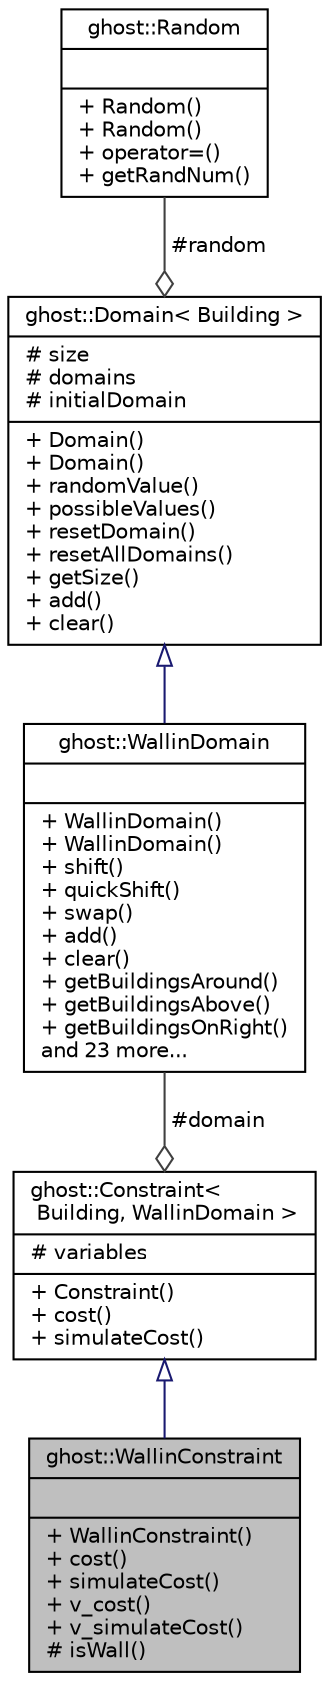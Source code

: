 digraph "ghost::WallinConstraint"
{
  edge [fontname="Helvetica",fontsize="10",labelfontname="Helvetica",labelfontsize="10"];
  node [fontname="Helvetica",fontsize="10",shape=record];
  Node1 [label="{ghost::WallinConstraint\n||+ WallinConstraint()\l+ cost()\l+ simulateCost()\l+ v_cost()\l+ v_simulateCost()\l# isWall()\l}",height=0.2,width=0.4,color="black", fillcolor="grey75", style="filled" fontcolor="black"];
  Node2 -> Node1 [dir="back",color="midnightblue",fontsize="10",style="solid",arrowtail="onormal",fontname="Helvetica"];
  Node2 [label="{ghost::Constraint\<\l Building, WallinDomain \>\n|# variables\l|+ Constraint()\l+ cost()\l+ simulateCost()\l}",height=0.2,width=0.4,color="black", fillcolor="white", style="filled",URL="$classghost_1_1Constraint.html"];
  Node3 -> Node2 [color="grey25",fontsize="10",style="solid",label=" #domain" ,arrowhead="odiamond",fontname="Helvetica"];
  Node3 [label="{ghost::WallinDomain\n||+ WallinDomain()\l+ WallinDomain()\l+ shift()\l+ quickShift()\l+ swap()\l+ add()\l+ clear()\l+ getBuildingsAround()\l+ getBuildingsAbove()\l+ getBuildingsOnRight()\land 23 more...\l}",height=0.2,width=0.4,color="black", fillcolor="white", style="filled",URL="$classghost_1_1WallinDomain.html"];
  Node4 -> Node3 [dir="back",color="midnightblue",fontsize="10",style="solid",arrowtail="onormal",fontname="Helvetica"];
  Node4 [label="{ghost::Domain\< Building \>\n|# size\l# domains\l# initialDomain\l|+ Domain()\l+ Domain()\l+ randomValue()\l+ possibleValues()\l+ resetDomain()\l+ resetAllDomains()\l+ getSize()\l+ add()\l+ clear()\l}",height=0.2,width=0.4,color="black", fillcolor="white", style="filled",URL="$classghost_1_1Domain.html"];
  Node5 -> Node4 [color="grey25",fontsize="10",style="solid",label=" #random" ,arrowhead="odiamond",fontname="Helvetica"];
  Node5 [label="{ghost::Random\n||+ Random()\l+ Random()\l+ operator=()\l+ getRandNum()\l}",height=0.2,width=0.4,color="black", fillcolor="white", style="filled",URL="$classghost_1_1Random.html"];
}
